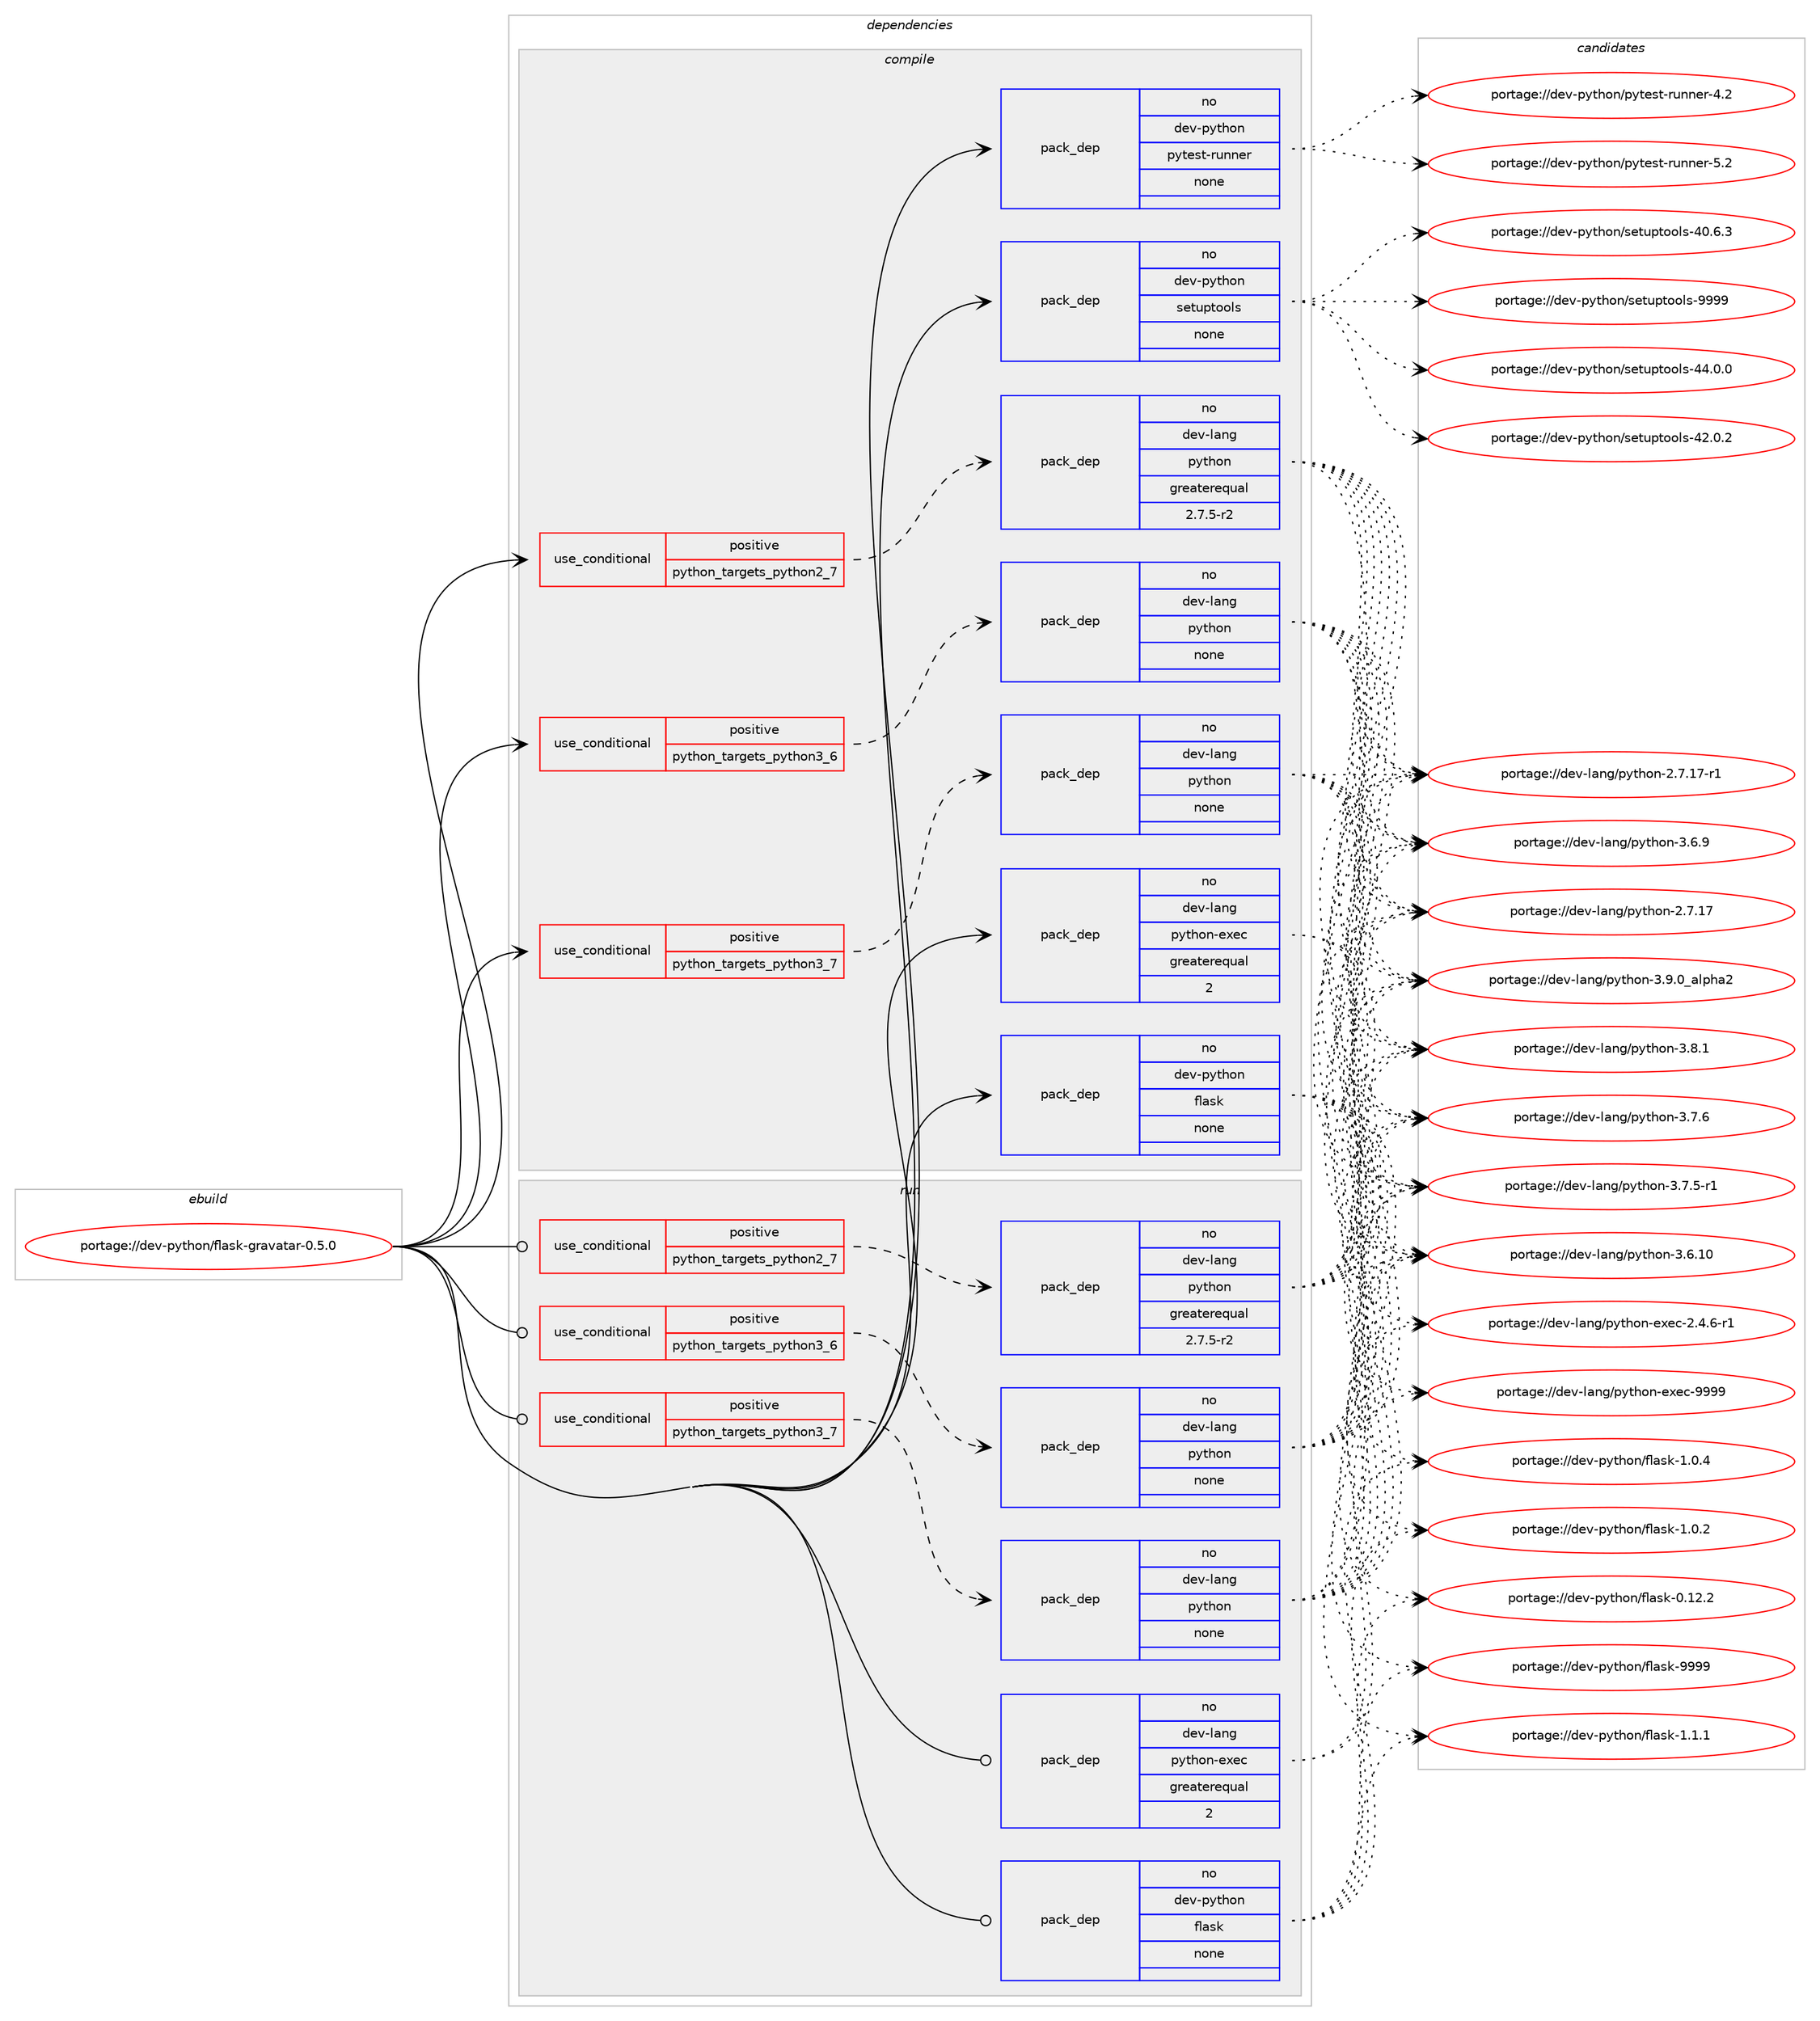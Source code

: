 digraph prolog {

# *************
# Graph options
# *************

newrank=true;
concentrate=true;
compound=true;
graph [rankdir=LR,fontname=Helvetica,fontsize=10,ranksep=1.5];#, ranksep=2.5, nodesep=0.2];
edge  [arrowhead=vee];
node  [fontname=Helvetica,fontsize=10];

# **********
# The ebuild
# **********

subgraph cluster_leftcol {
color=gray;
label=<<i>ebuild</i>>;
id [label="portage://dev-python/flask-gravatar-0.5.0", color=red, width=4, href="../dev-python/flask-gravatar-0.5.0.svg"];
}

# ****************
# The dependencies
# ****************

subgraph cluster_midcol {
color=gray;
label=<<i>dependencies</i>>;
subgraph cluster_compile {
fillcolor="#eeeeee";
style=filled;
label=<<i>compile</i>>;
subgraph cond115866 {
dependency460804 [label=<<TABLE BORDER="0" CELLBORDER="1" CELLSPACING="0" CELLPADDING="4"><TR><TD ROWSPAN="3" CELLPADDING="10">use_conditional</TD></TR><TR><TD>positive</TD></TR><TR><TD>python_targets_python2_7</TD></TR></TABLE>>, shape=none, color=red];
subgraph pack339948 {
dependency460805 [label=<<TABLE BORDER="0" CELLBORDER="1" CELLSPACING="0" CELLPADDING="4" WIDTH="220"><TR><TD ROWSPAN="6" CELLPADDING="30">pack_dep</TD></TR><TR><TD WIDTH="110">no</TD></TR><TR><TD>dev-lang</TD></TR><TR><TD>python</TD></TR><TR><TD>greaterequal</TD></TR><TR><TD>2.7.5-r2</TD></TR></TABLE>>, shape=none, color=blue];
}
dependency460804:e -> dependency460805:w [weight=20,style="dashed",arrowhead="vee"];
}
id:e -> dependency460804:w [weight=20,style="solid",arrowhead="vee"];
subgraph cond115867 {
dependency460806 [label=<<TABLE BORDER="0" CELLBORDER="1" CELLSPACING="0" CELLPADDING="4"><TR><TD ROWSPAN="3" CELLPADDING="10">use_conditional</TD></TR><TR><TD>positive</TD></TR><TR><TD>python_targets_python3_6</TD></TR></TABLE>>, shape=none, color=red];
subgraph pack339949 {
dependency460807 [label=<<TABLE BORDER="0" CELLBORDER="1" CELLSPACING="0" CELLPADDING="4" WIDTH="220"><TR><TD ROWSPAN="6" CELLPADDING="30">pack_dep</TD></TR><TR><TD WIDTH="110">no</TD></TR><TR><TD>dev-lang</TD></TR><TR><TD>python</TD></TR><TR><TD>none</TD></TR><TR><TD></TD></TR></TABLE>>, shape=none, color=blue];
}
dependency460806:e -> dependency460807:w [weight=20,style="dashed",arrowhead="vee"];
}
id:e -> dependency460806:w [weight=20,style="solid",arrowhead="vee"];
subgraph cond115868 {
dependency460808 [label=<<TABLE BORDER="0" CELLBORDER="1" CELLSPACING="0" CELLPADDING="4"><TR><TD ROWSPAN="3" CELLPADDING="10">use_conditional</TD></TR><TR><TD>positive</TD></TR><TR><TD>python_targets_python3_7</TD></TR></TABLE>>, shape=none, color=red];
subgraph pack339950 {
dependency460809 [label=<<TABLE BORDER="0" CELLBORDER="1" CELLSPACING="0" CELLPADDING="4" WIDTH="220"><TR><TD ROWSPAN="6" CELLPADDING="30">pack_dep</TD></TR><TR><TD WIDTH="110">no</TD></TR><TR><TD>dev-lang</TD></TR><TR><TD>python</TD></TR><TR><TD>none</TD></TR><TR><TD></TD></TR></TABLE>>, shape=none, color=blue];
}
dependency460808:e -> dependency460809:w [weight=20,style="dashed",arrowhead="vee"];
}
id:e -> dependency460808:w [weight=20,style="solid",arrowhead="vee"];
subgraph pack339951 {
dependency460810 [label=<<TABLE BORDER="0" CELLBORDER="1" CELLSPACING="0" CELLPADDING="4" WIDTH="220"><TR><TD ROWSPAN="6" CELLPADDING="30">pack_dep</TD></TR><TR><TD WIDTH="110">no</TD></TR><TR><TD>dev-lang</TD></TR><TR><TD>python-exec</TD></TR><TR><TD>greaterequal</TD></TR><TR><TD>2</TD></TR></TABLE>>, shape=none, color=blue];
}
id:e -> dependency460810:w [weight=20,style="solid",arrowhead="vee"];
subgraph pack339952 {
dependency460811 [label=<<TABLE BORDER="0" CELLBORDER="1" CELLSPACING="0" CELLPADDING="4" WIDTH="220"><TR><TD ROWSPAN="6" CELLPADDING="30">pack_dep</TD></TR><TR><TD WIDTH="110">no</TD></TR><TR><TD>dev-python</TD></TR><TR><TD>flask</TD></TR><TR><TD>none</TD></TR><TR><TD></TD></TR></TABLE>>, shape=none, color=blue];
}
id:e -> dependency460811:w [weight=20,style="solid",arrowhead="vee"];
subgraph pack339953 {
dependency460812 [label=<<TABLE BORDER="0" CELLBORDER="1" CELLSPACING="0" CELLPADDING="4" WIDTH="220"><TR><TD ROWSPAN="6" CELLPADDING="30">pack_dep</TD></TR><TR><TD WIDTH="110">no</TD></TR><TR><TD>dev-python</TD></TR><TR><TD>pytest-runner</TD></TR><TR><TD>none</TD></TR><TR><TD></TD></TR></TABLE>>, shape=none, color=blue];
}
id:e -> dependency460812:w [weight=20,style="solid",arrowhead="vee"];
subgraph pack339954 {
dependency460813 [label=<<TABLE BORDER="0" CELLBORDER="1" CELLSPACING="0" CELLPADDING="4" WIDTH="220"><TR><TD ROWSPAN="6" CELLPADDING="30">pack_dep</TD></TR><TR><TD WIDTH="110">no</TD></TR><TR><TD>dev-python</TD></TR><TR><TD>setuptools</TD></TR><TR><TD>none</TD></TR><TR><TD></TD></TR></TABLE>>, shape=none, color=blue];
}
id:e -> dependency460813:w [weight=20,style="solid",arrowhead="vee"];
}
subgraph cluster_compileandrun {
fillcolor="#eeeeee";
style=filled;
label=<<i>compile and run</i>>;
}
subgraph cluster_run {
fillcolor="#eeeeee";
style=filled;
label=<<i>run</i>>;
subgraph cond115869 {
dependency460814 [label=<<TABLE BORDER="0" CELLBORDER="1" CELLSPACING="0" CELLPADDING="4"><TR><TD ROWSPAN="3" CELLPADDING="10">use_conditional</TD></TR><TR><TD>positive</TD></TR><TR><TD>python_targets_python2_7</TD></TR></TABLE>>, shape=none, color=red];
subgraph pack339955 {
dependency460815 [label=<<TABLE BORDER="0" CELLBORDER="1" CELLSPACING="0" CELLPADDING="4" WIDTH="220"><TR><TD ROWSPAN="6" CELLPADDING="30">pack_dep</TD></TR><TR><TD WIDTH="110">no</TD></TR><TR><TD>dev-lang</TD></TR><TR><TD>python</TD></TR><TR><TD>greaterequal</TD></TR><TR><TD>2.7.5-r2</TD></TR></TABLE>>, shape=none, color=blue];
}
dependency460814:e -> dependency460815:w [weight=20,style="dashed",arrowhead="vee"];
}
id:e -> dependency460814:w [weight=20,style="solid",arrowhead="odot"];
subgraph cond115870 {
dependency460816 [label=<<TABLE BORDER="0" CELLBORDER="1" CELLSPACING="0" CELLPADDING="4"><TR><TD ROWSPAN="3" CELLPADDING="10">use_conditional</TD></TR><TR><TD>positive</TD></TR><TR><TD>python_targets_python3_6</TD></TR></TABLE>>, shape=none, color=red];
subgraph pack339956 {
dependency460817 [label=<<TABLE BORDER="0" CELLBORDER="1" CELLSPACING="0" CELLPADDING="4" WIDTH="220"><TR><TD ROWSPAN="6" CELLPADDING="30">pack_dep</TD></TR><TR><TD WIDTH="110">no</TD></TR><TR><TD>dev-lang</TD></TR><TR><TD>python</TD></TR><TR><TD>none</TD></TR><TR><TD></TD></TR></TABLE>>, shape=none, color=blue];
}
dependency460816:e -> dependency460817:w [weight=20,style="dashed",arrowhead="vee"];
}
id:e -> dependency460816:w [weight=20,style="solid",arrowhead="odot"];
subgraph cond115871 {
dependency460818 [label=<<TABLE BORDER="0" CELLBORDER="1" CELLSPACING="0" CELLPADDING="4"><TR><TD ROWSPAN="3" CELLPADDING="10">use_conditional</TD></TR><TR><TD>positive</TD></TR><TR><TD>python_targets_python3_7</TD></TR></TABLE>>, shape=none, color=red];
subgraph pack339957 {
dependency460819 [label=<<TABLE BORDER="0" CELLBORDER="1" CELLSPACING="0" CELLPADDING="4" WIDTH="220"><TR><TD ROWSPAN="6" CELLPADDING="30">pack_dep</TD></TR><TR><TD WIDTH="110">no</TD></TR><TR><TD>dev-lang</TD></TR><TR><TD>python</TD></TR><TR><TD>none</TD></TR><TR><TD></TD></TR></TABLE>>, shape=none, color=blue];
}
dependency460818:e -> dependency460819:w [weight=20,style="dashed",arrowhead="vee"];
}
id:e -> dependency460818:w [weight=20,style="solid",arrowhead="odot"];
subgraph pack339958 {
dependency460820 [label=<<TABLE BORDER="0" CELLBORDER="1" CELLSPACING="0" CELLPADDING="4" WIDTH="220"><TR><TD ROWSPAN="6" CELLPADDING="30">pack_dep</TD></TR><TR><TD WIDTH="110">no</TD></TR><TR><TD>dev-lang</TD></TR><TR><TD>python-exec</TD></TR><TR><TD>greaterequal</TD></TR><TR><TD>2</TD></TR></TABLE>>, shape=none, color=blue];
}
id:e -> dependency460820:w [weight=20,style="solid",arrowhead="odot"];
subgraph pack339959 {
dependency460821 [label=<<TABLE BORDER="0" CELLBORDER="1" CELLSPACING="0" CELLPADDING="4" WIDTH="220"><TR><TD ROWSPAN="6" CELLPADDING="30">pack_dep</TD></TR><TR><TD WIDTH="110">no</TD></TR><TR><TD>dev-python</TD></TR><TR><TD>flask</TD></TR><TR><TD>none</TD></TR><TR><TD></TD></TR></TABLE>>, shape=none, color=blue];
}
id:e -> dependency460821:w [weight=20,style="solid",arrowhead="odot"];
}
}

# **************
# The candidates
# **************

subgraph cluster_choices {
rank=same;
color=gray;
label=<<i>candidates</i>>;

subgraph choice339948 {
color=black;
nodesep=1;
choice10010111845108971101034711212111610411111045514657464895971081121049750 [label="portage://dev-lang/python-3.9.0_alpha2", color=red, width=4,href="../dev-lang/python-3.9.0_alpha2.svg"];
choice100101118451089711010347112121116104111110455146564649 [label="portage://dev-lang/python-3.8.1", color=red, width=4,href="../dev-lang/python-3.8.1.svg"];
choice100101118451089711010347112121116104111110455146554654 [label="portage://dev-lang/python-3.7.6", color=red, width=4,href="../dev-lang/python-3.7.6.svg"];
choice1001011184510897110103471121211161041111104551465546534511449 [label="portage://dev-lang/python-3.7.5-r1", color=red, width=4,href="../dev-lang/python-3.7.5-r1.svg"];
choice100101118451089711010347112121116104111110455146544657 [label="portage://dev-lang/python-3.6.9", color=red, width=4,href="../dev-lang/python-3.6.9.svg"];
choice10010111845108971101034711212111610411111045514654464948 [label="portage://dev-lang/python-3.6.10", color=red, width=4,href="../dev-lang/python-3.6.10.svg"];
choice100101118451089711010347112121116104111110455046554649554511449 [label="portage://dev-lang/python-2.7.17-r1", color=red, width=4,href="../dev-lang/python-2.7.17-r1.svg"];
choice10010111845108971101034711212111610411111045504655464955 [label="portage://dev-lang/python-2.7.17", color=red, width=4,href="../dev-lang/python-2.7.17.svg"];
dependency460805:e -> choice10010111845108971101034711212111610411111045514657464895971081121049750:w [style=dotted,weight="100"];
dependency460805:e -> choice100101118451089711010347112121116104111110455146564649:w [style=dotted,weight="100"];
dependency460805:e -> choice100101118451089711010347112121116104111110455146554654:w [style=dotted,weight="100"];
dependency460805:e -> choice1001011184510897110103471121211161041111104551465546534511449:w [style=dotted,weight="100"];
dependency460805:e -> choice100101118451089711010347112121116104111110455146544657:w [style=dotted,weight="100"];
dependency460805:e -> choice10010111845108971101034711212111610411111045514654464948:w [style=dotted,weight="100"];
dependency460805:e -> choice100101118451089711010347112121116104111110455046554649554511449:w [style=dotted,weight="100"];
dependency460805:e -> choice10010111845108971101034711212111610411111045504655464955:w [style=dotted,weight="100"];
}
subgraph choice339949 {
color=black;
nodesep=1;
choice10010111845108971101034711212111610411111045514657464895971081121049750 [label="portage://dev-lang/python-3.9.0_alpha2", color=red, width=4,href="../dev-lang/python-3.9.0_alpha2.svg"];
choice100101118451089711010347112121116104111110455146564649 [label="portage://dev-lang/python-3.8.1", color=red, width=4,href="../dev-lang/python-3.8.1.svg"];
choice100101118451089711010347112121116104111110455146554654 [label="portage://dev-lang/python-3.7.6", color=red, width=4,href="../dev-lang/python-3.7.6.svg"];
choice1001011184510897110103471121211161041111104551465546534511449 [label="portage://dev-lang/python-3.7.5-r1", color=red, width=4,href="../dev-lang/python-3.7.5-r1.svg"];
choice100101118451089711010347112121116104111110455146544657 [label="portage://dev-lang/python-3.6.9", color=red, width=4,href="../dev-lang/python-3.6.9.svg"];
choice10010111845108971101034711212111610411111045514654464948 [label="portage://dev-lang/python-3.6.10", color=red, width=4,href="../dev-lang/python-3.6.10.svg"];
choice100101118451089711010347112121116104111110455046554649554511449 [label="portage://dev-lang/python-2.7.17-r1", color=red, width=4,href="../dev-lang/python-2.7.17-r1.svg"];
choice10010111845108971101034711212111610411111045504655464955 [label="portage://dev-lang/python-2.7.17", color=red, width=4,href="../dev-lang/python-2.7.17.svg"];
dependency460807:e -> choice10010111845108971101034711212111610411111045514657464895971081121049750:w [style=dotted,weight="100"];
dependency460807:e -> choice100101118451089711010347112121116104111110455146564649:w [style=dotted,weight="100"];
dependency460807:e -> choice100101118451089711010347112121116104111110455146554654:w [style=dotted,weight="100"];
dependency460807:e -> choice1001011184510897110103471121211161041111104551465546534511449:w [style=dotted,weight="100"];
dependency460807:e -> choice100101118451089711010347112121116104111110455146544657:w [style=dotted,weight="100"];
dependency460807:e -> choice10010111845108971101034711212111610411111045514654464948:w [style=dotted,weight="100"];
dependency460807:e -> choice100101118451089711010347112121116104111110455046554649554511449:w [style=dotted,weight="100"];
dependency460807:e -> choice10010111845108971101034711212111610411111045504655464955:w [style=dotted,weight="100"];
}
subgraph choice339950 {
color=black;
nodesep=1;
choice10010111845108971101034711212111610411111045514657464895971081121049750 [label="portage://dev-lang/python-3.9.0_alpha2", color=red, width=4,href="../dev-lang/python-3.9.0_alpha2.svg"];
choice100101118451089711010347112121116104111110455146564649 [label="portage://dev-lang/python-3.8.1", color=red, width=4,href="../dev-lang/python-3.8.1.svg"];
choice100101118451089711010347112121116104111110455146554654 [label="portage://dev-lang/python-3.7.6", color=red, width=4,href="../dev-lang/python-3.7.6.svg"];
choice1001011184510897110103471121211161041111104551465546534511449 [label="portage://dev-lang/python-3.7.5-r1", color=red, width=4,href="../dev-lang/python-3.7.5-r1.svg"];
choice100101118451089711010347112121116104111110455146544657 [label="portage://dev-lang/python-3.6.9", color=red, width=4,href="../dev-lang/python-3.6.9.svg"];
choice10010111845108971101034711212111610411111045514654464948 [label="portage://dev-lang/python-3.6.10", color=red, width=4,href="../dev-lang/python-3.6.10.svg"];
choice100101118451089711010347112121116104111110455046554649554511449 [label="portage://dev-lang/python-2.7.17-r1", color=red, width=4,href="../dev-lang/python-2.7.17-r1.svg"];
choice10010111845108971101034711212111610411111045504655464955 [label="portage://dev-lang/python-2.7.17", color=red, width=4,href="../dev-lang/python-2.7.17.svg"];
dependency460809:e -> choice10010111845108971101034711212111610411111045514657464895971081121049750:w [style=dotted,weight="100"];
dependency460809:e -> choice100101118451089711010347112121116104111110455146564649:w [style=dotted,weight="100"];
dependency460809:e -> choice100101118451089711010347112121116104111110455146554654:w [style=dotted,weight="100"];
dependency460809:e -> choice1001011184510897110103471121211161041111104551465546534511449:w [style=dotted,weight="100"];
dependency460809:e -> choice100101118451089711010347112121116104111110455146544657:w [style=dotted,weight="100"];
dependency460809:e -> choice10010111845108971101034711212111610411111045514654464948:w [style=dotted,weight="100"];
dependency460809:e -> choice100101118451089711010347112121116104111110455046554649554511449:w [style=dotted,weight="100"];
dependency460809:e -> choice10010111845108971101034711212111610411111045504655464955:w [style=dotted,weight="100"];
}
subgraph choice339951 {
color=black;
nodesep=1;
choice10010111845108971101034711212111610411111045101120101994557575757 [label="portage://dev-lang/python-exec-9999", color=red, width=4,href="../dev-lang/python-exec-9999.svg"];
choice10010111845108971101034711212111610411111045101120101994550465246544511449 [label="portage://dev-lang/python-exec-2.4.6-r1", color=red, width=4,href="../dev-lang/python-exec-2.4.6-r1.svg"];
dependency460810:e -> choice10010111845108971101034711212111610411111045101120101994557575757:w [style=dotted,weight="100"];
dependency460810:e -> choice10010111845108971101034711212111610411111045101120101994550465246544511449:w [style=dotted,weight="100"];
}
subgraph choice339952 {
color=black;
nodesep=1;
choice1001011184511212111610411111047102108971151074557575757 [label="portage://dev-python/flask-9999", color=red, width=4,href="../dev-python/flask-9999.svg"];
choice100101118451121211161041111104710210897115107454946494649 [label="portage://dev-python/flask-1.1.1", color=red, width=4,href="../dev-python/flask-1.1.1.svg"];
choice100101118451121211161041111104710210897115107454946484652 [label="portage://dev-python/flask-1.0.4", color=red, width=4,href="../dev-python/flask-1.0.4.svg"];
choice100101118451121211161041111104710210897115107454946484650 [label="portage://dev-python/flask-1.0.2", color=red, width=4,href="../dev-python/flask-1.0.2.svg"];
choice10010111845112121116104111110471021089711510745484649504650 [label="portage://dev-python/flask-0.12.2", color=red, width=4,href="../dev-python/flask-0.12.2.svg"];
dependency460811:e -> choice1001011184511212111610411111047102108971151074557575757:w [style=dotted,weight="100"];
dependency460811:e -> choice100101118451121211161041111104710210897115107454946494649:w [style=dotted,weight="100"];
dependency460811:e -> choice100101118451121211161041111104710210897115107454946484652:w [style=dotted,weight="100"];
dependency460811:e -> choice100101118451121211161041111104710210897115107454946484650:w [style=dotted,weight="100"];
dependency460811:e -> choice10010111845112121116104111110471021089711510745484649504650:w [style=dotted,weight="100"];
}
subgraph choice339953 {
color=black;
nodesep=1;
choice10010111845112121116104111110471121211161011151164511411711011010111445534650 [label="portage://dev-python/pytest-runner-5.2", color=red, width=4,href="../dev-python/pytest-runner-5.2.svg"];
choice10010111845112121116104111110471121211161011151164511411711011010111445524650 [label="portage://dev-python/pytest-runner-4.2", color=red, width=4,href="../dev-python/pytest-runner-4.2.svg"];
dependency460812:e -> choice10010111845112121116104111110471121211161011151164511411711011010111445534650:w [style=dotted,weight="100"];
dependency460812:e -> choice10010111845112121116104111110471121211161011151164511411711011010111445524650:w [style=dotted,weight="100"];
}
subgraph choice339954 {
color=black;
nodesep=1;
choice10010111845112121116104111110471151011161171121161111111081154557575757 [label="portage://dev-python/setuptools-9999", color=red, width=4,href="../dev-python/setuptools-9999.svg"];
choice100101118451121211161041111104711510111611711211611111110811545525246484648 [label="portage://dev-python/setuptools-44.0.0", color=red, width=4,href="../dev-python/setuptools-44.0.0.svg"];
choice100101118451121211161041111104711510111611711211611111110811545525046484650 [label="portage://dev-python/setuptools-42.0.2", color=red, width=4,href="../dev-python/setuptools-42.0.2.svg"];
choice100101118451121211161041111104711510111611711211611111110811545524846544651 [label="portage://dev-python/setuptools-40.6.3", color=red, width=4,href="../dev-python/setuptools-40.6.3.svg"];
dependency460813:e -> choice10010111845112121116104111110471151011161171121161111111081154557575757:w [style=dotted,weight="100"];
dependency460813:e -> choice100101118451121211161041111104711510111611711211611111110811545525246484648:w [style=dotted,weight="100"];
dependency460813:e -> choice100101118451121211161041111104711510111611711211611111110811545525046484650:w [style=dotted,weight="100"];
dependency460813:e -> choice100101118451121211161041111104711510111611711211611111110811545524846544651:w [style=dotted,weight="100"];
}
subgraph choice339955 {
color=black;
nodesep=1;
choice10010111845108971101034711212111610411111045514657464895971081121049750 [label="portage://dev-lang/python-3.9.0_alpha2", color=red, width=4,href="../dev-lang/python-3.9.0_alpha2.svg"];
choice100101118451089711010347112121116104111110455146564649 [label="portage://dev-lang/python-3.8.1", color=red, width=4,href="../dev-lang/python-3.8.1.svg"];
choice100101118451089711010347112121116104111110455146554654 [label="portage://dev-lang/python-3.7.6", color=red, width=4,href="../dev-lang/python-3.7.6.svg"];
choice1001011184510897110103471121211161041111104551465546534511449 [label="portage://dev-lang/python-3.7.5-r1", color=red, width=4,href="../dev-lang/python-3.7.5-r1.svg"];
choice100101118451089711010347112121116104111110455146544657 [label="portage://dev-lang/python-3.6.9", color=red, width=4,href="../dev-lang/python-3.6.9.svg"];
choice10010111845108971101034711212111610411111045514654464948 [label="portage://dev-lang/python-3.6.10", color=red, width=4,href="../dev-lang/python-3.6.10.svg"];
choice100101118451089711010347112121116104111110455046554649554511449 [label="portage://dev-lang/python-2.7.17-r1", color=red, width=4,href="../dev-lang/python-2.7.17-r1.svg"];
choice10010111845108971101034711212111610411111045504655464955 [label="portage://dev-lang/python-2.7.17", color=red, width=4,href="../dev-lang/python-2.7.17.svg"];
dependency460815:e -> choice10010111845108971101034711212111610411111045514657464895971081121049750:w [style=dotted,weight="100"];
dependency460815:e -> choice100101118451089711010347112121116104111110455146564649:w [style=dotted,weight="100"];
dependency460815:e -> choice100101118451089711010347112121116104111110455146554654:w [style=dotted,weight="100"];
dependency460815:e -> choice1001011184510897110103471121211161041111104551465546534511449:w [style=dotted,weight="100"];
dependency460815:e -> choice100101118451089711010347112121116104111110455146544657:w [style=dotted,weight="100"];
dependency460815:e -> choice10010111845108971101034711212111610411111045514654464948:w [style=dotted,weight="100"];
dependency460815:e -> choice100101118451089711010347112121116104111110455046554649554511449:w [style=dotted,weight="100"];
dependency460815:e -> choice10010111845108971101034711212111610411111045504655464955:w [style=dotted,weight="100"];
}
subgraph choice339956 {
color=black;
nodesep=1;
choice10010111845108971101034711212111610411111045514657464895971081121049750 [label="portage://dev-lang/python-3.9.0_alpha2", color=red, width=4,href="../dev-lang/python-3.9.0_alpha2.svg"];
choice100101118451089711010347112121116104111110455146564649 [label="portage://dev-lang/python-3.8.1", color=red, width=4,href="../dev-lang/python-3.8.1.svg"];
choice100101118451089711010347112121116104111110455146554654 [label="portage://dev-lang/python-3.7.6", color=red, width=4,href="../dev-lang/python-3.7.6.svg"];
choice1001011184510897110103471121211161041111104551465546534511449 [label="portage://dev-lang/python-3.7.5-r1", color=red, width=4,href="../dev-lang/python-3.7.5-r1.svg"];
choice100101118451089711010347112121116104111110455146544657 [label="portage://dev-lang/python-3.6.9", color=red, width=4,href="../dev-lang/python-3.6.9.svg"];
choice10010111845108971101034711212111610411111045514654464948 [label="portage://dev-lang/python-3.6.10", color=red, width=4,href="../dev-lang/python-3.6.10.svg"];
choice100101118451089711010347112121116104111110455046554649554511449 [label="portage://dev-lang/python-2.7.17-r1", color=red, width=4,href="../dev-lang/python-2.7.17-r1.svg"];
choice10010111845108971101034711212111610411111045504655464955 [label="portage://dev-lang/python-2.7.17", color=red, width=4,href="../dev-lang/python-2.7.17.svg"];
dependency460817:e -> choice10010111845108971101034711212111610411111045514657464895971081121049750:w [style=dotted,weight="100"];
dependency460817:e -> choice100101118451089711010347112121116104111110455146564649:w [style=dotted,weight="100"];
dependency460817:e -> choice100101118451089711010347112121116104111110455146554654:w [style=dotted,weight="100"];
dependency460817:e -> choice1001011184510897110103471121211161041111104551465546534511449:w [style=dotted,weight="100"];
dependency460817:e -> choice100101118451089711010347112121116104111110455146544657:w [style=dotted,weight="100"];
dependency460817:e -> choice10010111845108971101034711212111610411111045514654464948:w [style=dotted,weight="100"];
dependency460817:e -> choice100101118451089711010347112121116104111110455046554649554511449:w [style=dotted,weight="100"];
dependency460817:e -> choice10010111845108971101034711212111610411111045504655464955:w [style=dotted,weight="100"];
}
subgraph choice339957 {
color=black;
nodesep=1;
choice10010111845108971101034711212111610411111045514657464895971081121049750 [label="portage://dev-lang/python-3.9.0_alpha2", color=red, width=4,href="../dev-lang/python-3.9.0_alpha2.svg"];
choice100101118451089711010347112121116104111110455146564649 [label="portage://dev-lang/python-3.8.1", color=red, width=4,href="../dev-lang/python-3.8.1.svg"];
choice100101118451089711010347112121116104111110455146554654 [label="portage://dev-lang/python-3.7.6", color=red, width=4,href="../dev-lang/python-3.7.6.svg"];
choice1001011184510897110103471121211161041111104551465546534511449 [label="portage://dev-lang/python-3.7.5-r1", color=red, width=4,href="../dev-lang/python-3.7.5-r1.svg"];
choice100101118451089711010347112121116104111110455146544657 [label="portage://dev-lang/python-3.6.9", color=red, width=4,href="../dev-lang/python-3.6.9.svg"];
choice10010111845108971101034711212111610411111045514654464948 [label="portage://dev-lang/python-3.6.10", color=red, width=4,href="../dev-lang/python-3.6.10.svg"];
choice100101118451089711010347112121116104111110455046554649554511449 [label="portage://dev-lang/python-2.7.17-r1", color=red, width=4,href="../dev-lang/python-2.7.17-r1.svg"];
choice10010111845108971101034711212111610411111045504655464955 [label="portage://dev-lang/python-2.7.17", color=red, width=4,href="../dev-lang/python-2.7.17.svg"];
dependency460819:e -> choice10010111845108971101034711212111610411111045514657464895971081121049750:w [style=dotted,weight="100"];
dependency460819:e -> choice100101118451089711010347112121116104111110455146564649:w [style=dotted,weight="100"];
dependency460819:e -> choice100101118451089711010347112121116104111110455146554654:w [style=dotted,weight="100"];
dependency460819:e -> choice1001011184510897110103471121211161041111104551465546534511449:w [style=dotted,weight="100"];
dependency460819:e -> choice100101118451089711010347112121116104111110455146544657:w [style=dotted,weight="100"];
dependency460819:e -> choice10010111845108971101034711212111610411111045514654464948:w [style=dotted,weight="100"];
dependency460819:e -> choice100101118451089711010347112121116104111110455046554649554511449:w [style=dotted,weight="100"];
dependency460819:e -> choice10010111845108971101034711212111610411111045504655464955:w [style=dotted,weight="100"];
}
subgraph choice339958 {
color=black;
nodesep=1;
choice10010111845108971101034711212111610411111045101120101994557575757 [label="portage://dev-lang/python-exec-9999", color=red, width=4,href="../dev-lang/python-exec-9999.svg"];
choice10010111845108971101034711212111610411111045101120101994550465246544511449 [label="portage://dev-lang/python-exec-2.4.6-r1", color=red, width=4,href="../dev-lang/python-exec-2.4.6-r1.svg"];
dependency460820:e -> choice10010111845108971101034711212111610411111045101120101994557575757:w [style=dotted,weight="100"];
dependency460820:e -> choice10010111845108971101034711212111610411111045101120101994550465246544511449:w [style=dotted,weight="100"];
}
subgraph choice339959 {
color=black;
nodesep=1;
choice1001011184511212111610411111047102108971151074557575757 [label="portage://dev-python/flask-9999", color=red, width=4,href="../dev-python/flask-9999.svg"];
choice100101118451121211161041111104710210897115107454946494649 [label="portage://dev-python/flask-1.1.1", color=red, width=4,href="../dev-python/flask-1.1.1.svg"];
choice100101118451121211161041111104710210897115107454946484652 [label="portage://dev-python/flask-1.0.4", color=red, width=4,href="../dev-python/flask-1.0.4.svg"];
choice100101118451121211161041111104710210897115107454946484650 [label="portage://dev-python/flask-1.0.2", color=red, width=4,href="../dev-python/flask-1.0.2.svg"];
choice10010111845112121116104111110471021089711510745484649504650 [label="portage://dev-python/flask-0.12.2", color=red, width=4,href="../dev-python/flask-0.12.2.svg"];
dependency460821:e -> choice1001011184511212111610411111047102108971151074557575757:w [style=dotted,weight="100"];
dependency460821:e -> choice100101118451121211161041111104710210897115107454946494649:w [style=dotted,weight="100"];
dependency460821:e -> choice100101118451121211161041111104710210897115107454946484652:w [style=dotted,weight="100"];
dependency460821:e -> choice100101118451121211161041111104710210897115107454946484650:w [style=dotted,weight="100"];
dependency460821:e -> choice10010111845112121116104111110471021089711510745484649504650:w [style=dotted,weight="100"];
}
}

}
